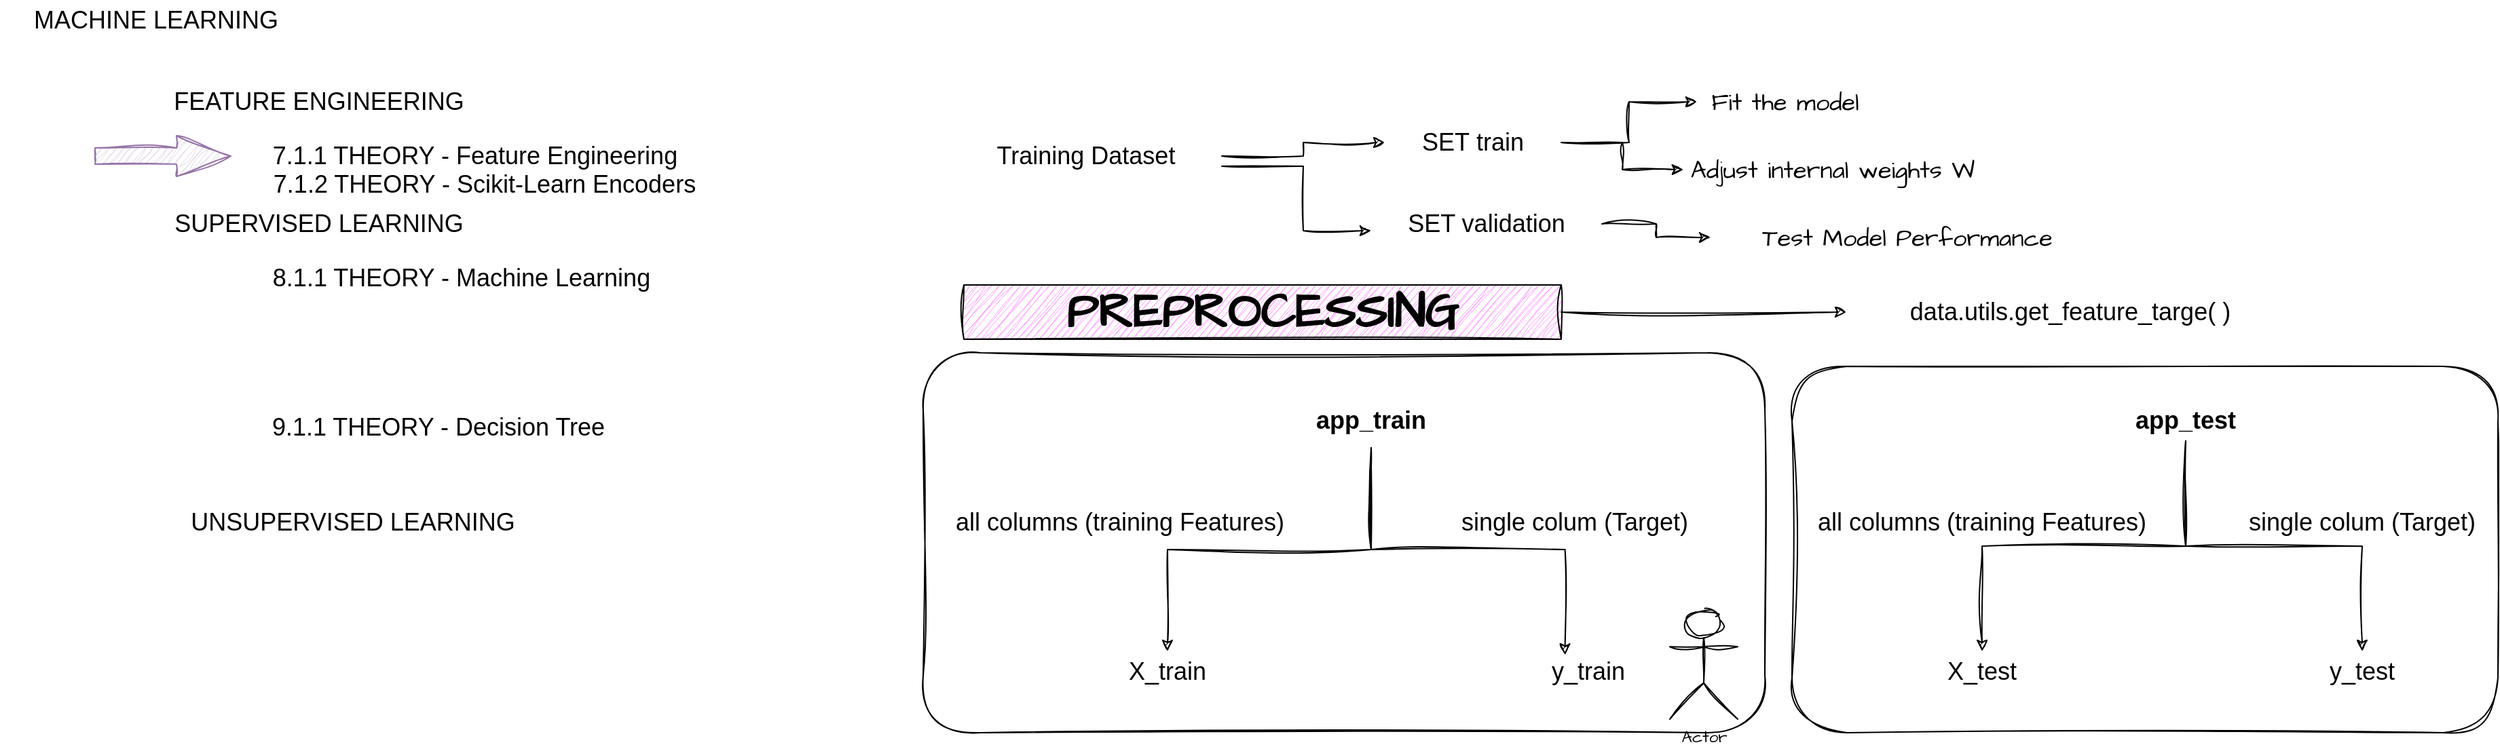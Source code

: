 <mxfile version="24.2.0" type="github">
  <diagram name="Page-1" id="KfEPyKVl0j1n_NlU6tk2">
    <mxGraphModel dx="1233" dy="632" grid="1" gridSize="10" guides="1" tooltips="1" connect="1" arrows="1" fold="1" page="1" pageScale="1" pageWidth="8000" pageHeight="8000" math="0" shadow="0">
      <root>
        <mxCell id="0" />
        <mxCell id="1" parent="0" />
        <mxCell id="SC-AivmIQPbEWyJSUugJ-71" value="" style="rounded=1;whiteSpace=wrap;html=1;sketch=1;hachureGap=4;jiggle=2;curveFitting=1;fontFamily=Architects Daughter;fontSource=https%3A%2F%2Ffonts.googleapis.com%2Fcss%3Ffamily%3DArchitects%2BDaughter;" vertex="1" parent="1">
          <mxGeometry x="1340" y="280" width="520" height="270" as="geometry" />
        </mxCell>
        <mxCell id="SC-AivmIQPbEWyJSUugJ-68" value="" style="rounded=1;whiteSpace=wrap;html=1;sketch=1;hachureGap=4;jiggle=2;curveFitting=1;fontFamily=Architects Daughter;fontSource=https%3A%2F%2Ffonts.googleapis.com%2Fcss%3Ffamily%3DArchitects%2BDaughter;" vertex="1" parent="1">
          <mxGeometry x="700" y="270" width="620" height="280" as="geometry" />
        </mxCell>
        <mxCell id="SC-AivmIQPbEWyJSUugJ-6" value="&lt;font face=&quot;Helvetica&quot; style=&quot;font-size: 18px;&quot;&gt;MACHINE LEARNING&lt;/font&gt;" style="text;html=1;align=center;verticalAlign=middle;whiteSpace=wrap;rounded=0;fontFamily=Architects Daughter;fontSource=https%3A%2F%2Ffonts.googleapis.com%2Fcss%3Ffamily%3DArchitects%2BDaughter;" vertex="1" parent="1">
          <mxGeometry x="20" y="10" width="230" height="30" as="geometry" />
        </mxCell>
        <mxCell id="SC-AivmIQPbEWyJSUugJ-7" value="&lt;font face=&quot;Helvetica&quot; style=&quot;font-size: 18px;&quot;&gt;SUPERVISED LEARNING&lt;/font&gt;" style="text;html=1;align=center;verticalAlign=middle;whiteSpace=wrap;rounded=0;fontFamily=Architects Daughter;fontSource=https%3A%2F%2Ffonts.googleapis.com%2Fcss%3Ffamily%3DArchitects%2BDaughter;" vertex="1" parent="1">
          <mxGeometry x="140" y="160" width="230" height="30" as="geometry" />
        </mxCell>
        <mxCell id="SC-AivmIQPbEWyJSUugJ-8" value="&lt;font face=&quot;Helvetica&quot; style=&quot;font-size: 18px;&quot;&gt;UNSUPERVISED LEARNING&lt;/font&gt;" style="text;html=1;align=center;verticalAlign=middle;whiteSpace=wrap;rounded=0;fontFamily=Architects Daughter;fontSource=https%3A%2F%2Ffonts.googleapis.com%2Fcss%3Ffamily%3DArchitects%2BDaughter;" vertex="1" parent="1">
          <mxGeometry x="140" y="380" width="280" height="30" as="geometry" />
        </mxCell>
        <mxCell id="SC-AivmIQPbEWyJSUugJ-9" value="&lt;font face=&quot;Helvetica&quot; style=&quot;font-size: 18px;&quot;&gt;FEATURE ENGINEERING&lt;br&gt;&lt;/font&gt;" style="text;html=1;align=center;verticalAlign=middle;whiteSpace=wrap;rounded=0;fontFamily=Architects Daughter;fontSource=https%3A%2F%2Ffonts.googleapis.com%2Fcss%3Ffamily%3DArchitects%2BDaughter;" vertex="1" parent="1">
          <mxGeometry x="140" y="70" width="230" height="30" as="geometry" />
        </mxCell>
        <mxCell id="SC-AivmIQPbEWyJSUugJ-10" value="&lt;font face=&quot;Helvetica&quot; style=&quot;font-size: 18px;&quot;&gt;8.1.1 THEORY - Machine Learning&lt;br&gt;&lt;/font&gt;" style="text;html=1;align=center;verticalAlign=middle;whiteSpace=wrap;rounded=0;fontFamily=Architects Daughter;fontSource=https%3A%2F%2Ffonts.googleapis.com%2Fcss%3Ffamily%3DArchitects%2BDaughter;" vertex="1" parent="1">
          <mxGeometry x="200" y="200" width="320" height="30" as="geometry" />
        </mxCell>
        <mxCell id="SC-AivmIQPbEWyJSUugJ-12" value="&lt;font face=&quot;Helvetica&quot; style=&quot;font-size: 18px;&quot;&gt;7.1.1 THEORY - Feature Engineering&lt;br&gt;&lt;/font&gt;" style="text;html=1;align=center;verticalAlign=middle;whiteSpace=wrap;rounded=0;fontFamily=Architects Daughter;fontSource=https%3A%2F%2Ffonts.googleapis.com%2Fcss%3Ffamily%3DArchitects%2BDaughter;" vertex="1" parent="1">
          <mxGeometry x="210" y="110" width="320" height="30" as="geometry" />
        </mxCell>
        <mxCell id="SC-AivmIQPbEWyJSUugJ-35" value="&lt;font face=&quot;Helvetica&quot; style=&quot;font-size: 18px;&quot;&gt;9.1.1 THEORY - Decision Tree&lt;br&gt;&lt;/font&gt;" style="text;html=1;align=center;verticalAlign=middle;whiteSpace=wrap;rounded=0;fontFamily=Architects Daughter;fontSource=https%3A%2F%2Ffonts.googleapis.com%2Fcss%3Ffamily%3DArchitects%2BDaughter;" vertex="1" parent="1">
          <mxGeometry x="183" y="310" width="320" height="30" as="geometry" />
        </mxCell>
        <mxCell id="SC-AivmIQPbEWyJSUugJ-36" value="" style="html=1;shadow=0;dashed=0;align=center;verticalAlign=middle;shape=mxgraph.arrows2.arrow;dy=0.6;dx=40;notch=0;sketch=1;hachureGap=4;jiggle=2;curveFitting=1;fontFamily=Architects Daughter;fontSource=https%3A%2F%2Ffonts.googleapis.com%2Fcss%3Ffamily%3DArchitects%2BDaughter;fillColor=#e1d5e7;strokeColor=#9673a6;" vertex="1" parent="1">
          <mxGeometry x="90" y="110" width="100" height="30" as="geometry" />
        </mxCell>
        <mxCell id="SC-AivmIQPbEWyJSUugJ-45" style="edgeStyle=orthogonalEdgeStyle;rounded=0;sketch=1;hachureGap=4;jiggle=2;curveFitting=1;orthogonalLoop=1;jettySize=auto;html=1;entryX=0;entryY=0.5;entryDx=0;entryDy=0;fontFamily=Architects Daughter;fontSource=https%3A%2F%2Ffonts.googleapis.com%2Fcss%3Ffamily%3DArchitects%2BDaughter;" edge="1" parent="1" source="SC-AivmIQPbEWyJSUugJ-37" target="SC-AivmIQPbEWyJSUugJ-43">
          <mxGeometry relative="1" as="geometry" />
        </mxCell>
        <mxCell id="SC-AivmIQPbEWyJSUugJ-46" style="edgeStyle=orthogonalEdgeStyle;rounded=0;sketch=1;hachureGap=4;jiggle=2;curveFitting=1;orthogonalLoop=1;jettySize=auto;html=1;entryX=0;entryY=0.5;entryDx=0;entryDy=0;fontFamily=Architects Daughter;fontSource=https%3A%2F%2Ffonts.googleapis.com%2Fcss%3Ffamily%3DArchitects%2BDaughter;" edge="1" parent="1" source="SC-AivmIQPbEWyJSUugJ-37" target="SC-AivmIQPbEWyJSUugJ-44">
          <mxGeometry relative="1" as="geometry" />
        </mxCell>
        <mxCell id="SC-AivmIQPbEWyJSUugJ-37" value="&lt;font face=&quot;Helvetica&quot; style=&quot;font-size: 18px;&quot;&gt;SET&amp;nbsp;&lt;/font&gt;&lt;span style=&quot;font-size: 18px; font-family: Helvetica; background-color: initial;&quot;&gt;train&lt;/span&gt;" style="text;html=1;align=center;verticalAlign=middle;whiteSpace=wrap;rounded=0;fontFamily=Architects Daughter;fontSource=https%3A%2F%2Ffonts.googleapis.com%2Fcss%3Ffamily%3DArchitects%2BDaughter;" vertex="1" parent="1">
          <mxGeometry x="1040" y="100" width="130" height="30" as="geometry" />
        </mxCell>
        <mxCell id="SC-AivmIQPbEWyJSUugJ-48" style="edgeStyle=orthogonalEdgeStyle;rounded=0;sketch=1;hachureGap=4;jiggle=2;curveFitting=1;orthogonalLoop=1;jettySize=auto;html=1;fontFamily=Architects Daughter;fontSource=https%3A%2F%2Ffonts.googleapis.com%2Fcss%3Ffamily%3DArchitects%2BDaughter;" edge="1" parent="1" source="SC-AivmIQPbEWyJSUugJ-38" target="SC-AivmIQPbEWyJSUugJ-47">
          <mxGeometry relative="1" as="geometry" />
        </mxCell>
        <mxCell id="SC-AivmIQPbEWyJSUugJ-38" value="&lt;font face=&quot;Helvetica&quot; style=&quot;font-size: 18px;&quot;&gt;SET validation&lt;br&gt;&lt;/font&gt;" style="text;html=1;align=center;verticalAlign=middle;whiteSpace=wrap;rounded=0;fontFamily=Architects Daughter;fontSource=https%3A%2F%2Ffonts.googleapis.com%2Fcss%3Ffamily%3DArchitects%2BDaughter;" vertex="1" parent="1">
          <mxGeometry x="1030" y="160" width="170" height="30" as="geometry" />
        </mxCell>
        <mxCell id="SC-AivmIQPbEWyJSUugJ-41" style="edgeStyle=orthogonalEdgeStyle;rounded=0;sketch=1;hachureGap=4;jiggle=2;curveFitting=1;orthogonalLoop=1;jettySize=auto;html=1;entryX=0;entryY=0.5;entryDx=0;entryDy=0;fontFamily=Architects Daughter;fontSource=https%3A%2F%2Ffonts.googleapis.com%2Fcss%3Ffamily%3DArchitects%2BDaughter;" edge="1" parent="1" source="SC-AivmIQPbEWyJSUugJ-39" target="SC-AivmIQPbEWyJSUugJ-37">
          <mxGeometry relative="1" as="geometry" />
        </mxCell>
        <mxCell id="SC-AivmIQPbEWyJSUugJ-42" style="edgeStyle=orthogonalEdgeStyle;rounded=0;sketch=1;hachureGap=4;jiggle=2;curveFitting=1;orthogonalLoop=1;jettySize=auto;html=1;fontFamily=Architects Daughter;fontSource=https%3A%2F%2Ffonts.googleapis.com%2Fcss%3Ffamily%3DArchitects%2BDaughter;exitX=1;exitY=0.75;exitDx=0;exitDy=0;" edge="1" parent="1" source="SC-AivmIQPbEWyJSUugJ-39" target="SC-AivmIQPbEWyJSUugJ-38">
          <mxGeometry relative="1" as="geometry">
            <Array as="points">
              <mxPoint x="980" y="132" />
              <mxPoint x="980" y="180" />
            </Array>
          </mxGeometry>
        </mxCell>
        <mxCell id="SC-AivmIQPbEWyJSUugJ-39" value="&lt;font face=&quot;Helvetica&quot; style=&quot;font-size: 18px;&quot;&gt;Training Dataset&lt;br&gt;&lt;/font&gt;" style="text;html=1;align=center;verticalAlign=middle;whiteSpace=wrap;rounded=0;fontFamily=Architects Daughter;fontSource=https%3A%2F%2Ffonts.googleapis.com%2Fcss%3Ffamily%3DArchitects%2BDaughter;" vertex="1" parent="1">
          <mxGeometry x="720" y="110" width="200" height="30" as="geometry" />
        </mxCell>
        <mxCell id="SC-AivmIQPbEWyJSUugJ-43" value="&lt;font style=&quot;font-size: 18px;&quot;&gt;Fit the model&lt;/font&gt;" style="text;html=1;align=center;verticalAlign=middle;whiteSpace=wrap;rounded=0;fontFamily=Architects Daughter;fontSource=https%3A%2F%2Ffonts.googleapis.com%2Fcss%3Ffamily%3DArchitects%2BDaughter;" vertex="1" parent="1">
          <mxGeometry x="1270" y="70" width="130" height="30" as="geometry" />
        </mxCell>
        <mxCell id="SC-AivmIQPbEWyJSUugJ-44" value="&lt;font style=&quot;font-size: 18px;&quot;&gt;Adjust internal weights W&lt;/font&gt;" style="text;html=1;align=center;verticalAlign=middle;whiteSpace=wrap;rounded=0;fontFamily=Architects Daughter;fontSource=https%3A%2F%2Ffonts.googleapis.com%2Fcss%3Ffamily%3DArchitects%2BDaughter;" vertex="1" parent="1">
          <mxGeometry x="1260" y="120" width="220" height="30" as="geometry" />
        </mxCell>
        <mxCell id="SC-AivmIQPbEWyJSUugJ-47" value="&lt;font style=&quot;font-size: 18px;&quot;&gt;Test Model Performance&lt;/font&gt;" style="text;html=1;align=center;verticalAlign=middle;whiteSpace=wrap;rounded=0;fontFamily=Architects Daughter;fontSource=https%3A%2F%2Ffonts.googleapis.com%2Fcss%3Ffamily%3DArchitects%2BDaughter;" vertex="1" parent="1">
          <mxGeometry x="1280" y="170" width="290" height="30" as="geometry" />
        </mxCell>
        <mxCell id="SC-AivmIQPbEWyJSUugJ-50" value="&lt;font face=&quot;Helvetica&quot; style=&quot;font-size: 18px;&quot;&gt;7.1.2 THEORY - Scikit-Learn Encoders&lt;br&gt;&lt;/font&gt;" style="text;html=1;align=center;verticalAlign=middle;whiteSpace=wrap;rounded=0;fontFamily=Architects Daughter;fontSource=https%3A%2F%2Ffonts.googleapis.com%2Fcss%3Ffamily%3DArchitects%2BDaughter;" vertex="1" parent="1">
          <mxGeometry x="217" y="131" width="320" height="30" as="geometry" />
        </mxCell>
        <mxCell id="SC-AivmIQPbEWyJSUugJ-59" style="edgeStyle=orthogonalEdgeStyle;rounded=0;sketch=1;hachureGap=4;jiggle=2;curveFitting=1;orthogonalLoop=1;jettySize=auto;html=1;fontFamily=Architects Daughter;fontSource=https%3A%2F%2Ffonts.googleapis.com%2Fcss%3Ffamily%3DArchitects%2BDaughter;" edge="1" parent="1" source="SC-AivmIQPbEWyJSUugJ-51" target="SC-AivmIQPbEWyJSUugJ-55">
          <mxGeometry relative="1" as="geometry" />
        </mxCell>
        <mxCell id="SC-AivmIQPbEWyJSUugJ-51" value="&lt;font style=&quot;font-size: 18px;&quot; face=&quot;Helvetica&quot;&gt;app_train&lt;br&gt;&lt;/font&gt;" style="text;html=1;align=center;verticalAlign=middle;whiteSpace=wrap;rounded=0;fontFamily=Architects Daughter;fontSource=https%3A%2F%2Ffonts.googleapis.com%2Fcss%3Ffamily%3DArchitects%2BDaughter;fontStyle=1" vertex="1" parent="1">
          <mxGeometry x="930" y="300" width="200" height="40" as="geometry" />
        </mxCell>
        <mxCell id="SC-AivmIQPbEWyJSUugJ-52" value="&lt;font face=&quot;Helvetica&quot; style=&quot;font-size: 18px;&quot;&gt;all columns (training Features)&lt;br&gt;&lt;/font&gt;" style="text;html=1;align=center;verticalAlign=middle;whiteSpace=wrap;rounded=0;fontFamily=Architects Daughter;fontSource=https%3A%2F%2Ffonts.googleapis.com%2Fcss%3Ffamily%3DArchitects%2BDaughter;" vertex="1" parent="1">
          <mxGeometry x="720" y="380" width="250" height="30" as="geometry" />
        </mxCell>
        <mxCell id="SC-AivmIQPbEWyJSUugJ-62" style="edgeStyle=orthogonalEdgeStyle;rounded=0;sketch=1;hachureGap=4;jiggle=2;curveFitting=1;orthogonalLoop=1;jettySize=auto;html=1;fontFamily=Architects Daughter;fontSource=https%3A%2F%2Ffonts.googleapis.com%2Fcss%3Ffamily%3DArchitects%2BDaughter;" edge="1" parent="1" source="SC-AivmIQPbEWyJSUugJ-54" target="SC-AivmIQPbEWyJSUugJ-57">
          <mxGeometry relative="1" as="geometry" />
        </mxCell>
        <mxCell id="SC-AivmIQPbEWyJSUugJ-63" style="edgeStyle=orthogonalEdgeStyle;rounded=0;sketch=1;hachureGap=4;jiggle=2;curveFitting=1;orthogonalLoop=1;jettySize=auto;html=1;fontFamily=Architects Daughter;fontSource=https%3A%2F%2Ffonts.googleapis.com%2Fcss%3Ffamily%3DArchitects%2BDaughter;" edge="1" parent="1" source="SC-AivmIQPbEWyJSUugJ-54" target="SC-AivmIQPbEWyJSUugJ-58">
          <mxGeometry relative="1" as="geometry" />
        </mxCell>
        <mxCell id="SC-AivmIQPbEWyJSUugJ-54" value="&lt;font style=&quot;font-size: 18px;&quot; face=&quot;Helvetica&quot;&gt;app_test&lt;/font&gt;" style="text;html=1;align=center;verticalAlign=middle;whiteSpace=wrap;rounded=0;fontFamily=Architects Daughter;fontSource=https%3A%2F%2Ffonts.googleapis.com%2Fcss%3Ffamily%3DArchitects%2BDaughter;fontStyle=1" vertex="1" parent="1">
          <mxGeometry x="1530" y="305" width="200" height="30" as="geometry" />
        </mxCell>
        <mxCell id="SC-AivmIQPbEWyJSUugJ-55" value="&lt;span style=&quot;font-family: Helvetica; font-size: 18px;&quot;&gt;X_train&lt;/span&gt;&lt;font face=&quot;Helvetica&quot; style=&quot;font-size: 18px;&quot;&gt;&lt;br&gt;&lt;/font&gt;" style="text;html=1;align=center;verticalAlign=middle;whiteSpace=wrap;rounded=0;fontFamily=Architects Daughter;fontSource=https%3A%2F%2Ffonts.googleapis.com%2Fcss%3Ffamily%3DArchitects%2BDaughter;" vertex="1" parent="1">
          <mxGeometry x="780" y="490" width="200" height="30" as="geometry" />
        </mxCell>
        <mxCell id="SC-AivmIQPbEWyJSUugJ-56" value="&lt;font face=&quot;Helvetica&quot; style=&quot;font-size: 18px;&quot;&gt;y_train&lt;br&gt;&lt;/font&gt;" style="text;html=1;align=center;verticalAlign=middle;whiteSpace=wrap;rounded=0;fontFamily=Architects Daughter;fontSource=https%3A%2F%2Ffonts.googleapis.com%2Fcss%3Ffamily%3DArchitects%2BDaughter;" vertex="1" parent="1">
          <mxGeometry x="1090" y="490" width="200" height="30" as="geometry" />
        </mxCell>
        <mxCell id="SC-AivmIQPbEWyJSUugJ-57" value="&lt;span style=&quot;font-family: Helvetica; font-size: 18px;&quot;&gt;X_test&lt;/span&gt;&lt;font face=&quot;Helvetica&quot; style=&quot;font-size: 18px;&quot;&gt;&lt;br&gt;&lt;/font&gt;" style="text;html=1;align=center;verticalAlign=middle;whiteSpace=wrap;rounded=0;fontFamily=Architects Daughter;fontSource=https%3A%2F%2Ffonts.googleapis.com%2Fcss%3Ffamily%3DArchitects%2BDaughter;" vertex="1" parent="1">
          <mxGeometry x="1380" y="490" width="200" height="30" as="geometry" />
        </mxCell>
        <mxCell id="SC-AivmIQPbEWyJSUugJ-58" value="&lt;font face=&quot;Helvetica&quot; style=&quot;font-size: 18px;&quot;&gt;y_test&lt;br&gt;&lt;/font&gt;" style="text;html=1;align=center;verticalAlign=middle;whiteSpace=wrap;rounded=0;fontFamily=Architects Daughter;fontSource=https%3A%2F%2Ffonts.googleapis.com%2Fcss%3Ffamily%3DArchitects%2BDaughter;" vertex="1" parent="1">
          <mxGeometry x="1660" y="490" width="200" height="30" as="geometry" />
        </mxCell>
        <mxCell id="SC-AivmIQPbEWyJSUugJ-61" style="edgeStyle=orthogonalEdgeStyle;rounded=0;sketch=1;hachureGap=4;jiggle=2;curveFitting=1;orthogonalLoop=1;jettySize=auto;html=1;entryX=0.414;entryY=0.089;entryDx=0;entryDy=0;entryPerimeter=0;fontFamily=Architects Daughter;fontSource=https%3A%2F%2Ffonts.googleapis.com%2Fcss%3Ffamily%3DArchitects%2BDaughter;" edge="1" parent="1" source="SC-AivmIQPbEWyJSUugJ-51" target="SC-AivmIQPbEWyJSUugJ-56">
          <mxGeometry relative="1" as="geometry" />
        </mxCell>
        <mxCell id="SC-AivmIQPbEWyJSUugJ-64" value="&lt;font face=&quot;Helvetica&quot; style=&quot;font-size: 18px;&quot;&gt;single colum (Target)&lt;br&gt;&lt;/font&gt;" style="text;html=1;align=center;verticalAlign=middle;whiteSpace=wrap;rounded=0;fontFamily=Architects Daughter;fontSource=https%3A%2F%2Ffonts.googleapis.com%2Fcss%3Ffamily%3DArchitects%2BDaughter;" vertex="1" parent="1">
          <mxGeometry x="1080" y="380" width="200" height="30" as="geometry" />
        </mxCell>
        <mxCell id="SC-AivmIQPbEWyJSUugJ-66" value="&lt;font face=&quot;Helvetica&quot; style=&quot;font-size: 18px;&quot;&gt;single colum (Target)&lt;br&gt;&lt;/font&gt;" style="text;html=1;align=center;verticalAlign=middle;whiteSpace=wrap;rounded=0;fontFamily=Architects Daughter;fontSource=https%3A%2F%2Ffonts.googleapis.com%2Fcss%3Ffamily%3DArchitects%2BDaughter;" vertex="1" parent="1">
          <mxGeometry x="1660" y="380" width="200" height="30" as="geometry" />
        </mxCell>
        <mxCell id="SC-AivmIQPbEWyJSUugJ-67" value="&lt;font face=&quot;Helvetica&quot; style=&quot;font-size: 18px;&quot;&gt;all columns (training Features)&lt;br&gt;&lt;/font&gt;" style="text;html=1;align=center;verticalAlign=middle;whiteSpace=wrap;rounded=0;fontFamily=Architects Daughter;fontSource=https%3A%2F%2Ffonts.googleapis.com%2Fcss%3Ffamily%3DArchitects%2BDaughter;" vertex="1" parent="1">
          <mxGeometry x="1355" y="380" width="250" height="30" as="geometry" />
        </mxCell>
        <mxCell id="SC-AivmIQPbEWyJSUugJ-74" style="edgeStyle=orthogonalEdgeStyle;rounded=0;sketch=1;hachureGap=4;jiggle=2;curveFitting=1;orthogonalLoop=1;jettySize=auto;html=1;fontFamily=Architects Daughter;fontSource=https%3A%2F%2Ffonts.googleapis.com%2Fcss%3Ffamily%3DArchitects%2BDaughter;" edge="1" parent="1" source="SC-AivmIQPbEWyJSUugJ-69" target="SC-AivmIQPbEWyJSUugJ-73">
          <mxGeometry relative="1" as="geometry" />
        </mxCell>
        <mxCell id="SC-AivmIQPbEWyJSUugJ-69" value="&lt;font style=&quot;font-size: 36px;&quot;&gt;PREPROCESSING&lt;/font&gt;" style="rounded=0;whiteSpace=wrap;html=1;sketch=1;hachureGap=4;jiggle=2;curveFitting=1;fontFamily=Architects Daughter;fontSource=https%3A%2F%2Ffonts.googleapis.com%2Fcss%3Ffamily%3DArchitects%2BDaughter;fontStyle=1;fillColor=#FF99FF;" vertex="1" parent="1">
          <mxGeometry x="730" y="220" width="440" height="40" as="geometry" />
        </mxCell>
        <mxCell id="SC-AivmIQPbEWyJSUugJ-72" value="Actor" style="shape=umlActor;verticalLabelPosition=bottom;verticalAlign=top;html=1;outlineConnect=0;sketch=1;hachureGap=4;jiggle=2;curveFitting=1;fontFamily=Architects Daughter;fontSource=https%3A%2F%2Ffonts.googleapis.com%2Fcss%3Ffamily%3DArchitects%2BDaughter;" vertex="1" parent="1">
          <mxGeometry x="1250" y="460" width="50" height="80" as="geometry" />
        </mxCell>
        <mxCell id="SC-AivmIQPbEWyJSUugJ-73" value="&lt;font face=&quot;Helvetica&quot; style=&quot;font-size: 18px;&quot;&gt;data.utils.get_feature_targe( )&lt;br&gt;&lt;/font&gt;" style="text;html=1;align=center;verticalAlign=middle;whiteSpace=wrap;rounded=0;fontFamily=Architects Daughter;fontSource=https%3A%2F%2Ffonts.googleapis.com%2Fcss%3Ffamily%3DArchitects%2BDaughter;" vertex="1" parent="1">
          <mxGeometry x="1380" y="225" width="330" height="30" as="geometry" />
        </mxCell>
      </root>
    </mxGraphModel>
  </diagram>
</mxfile>
